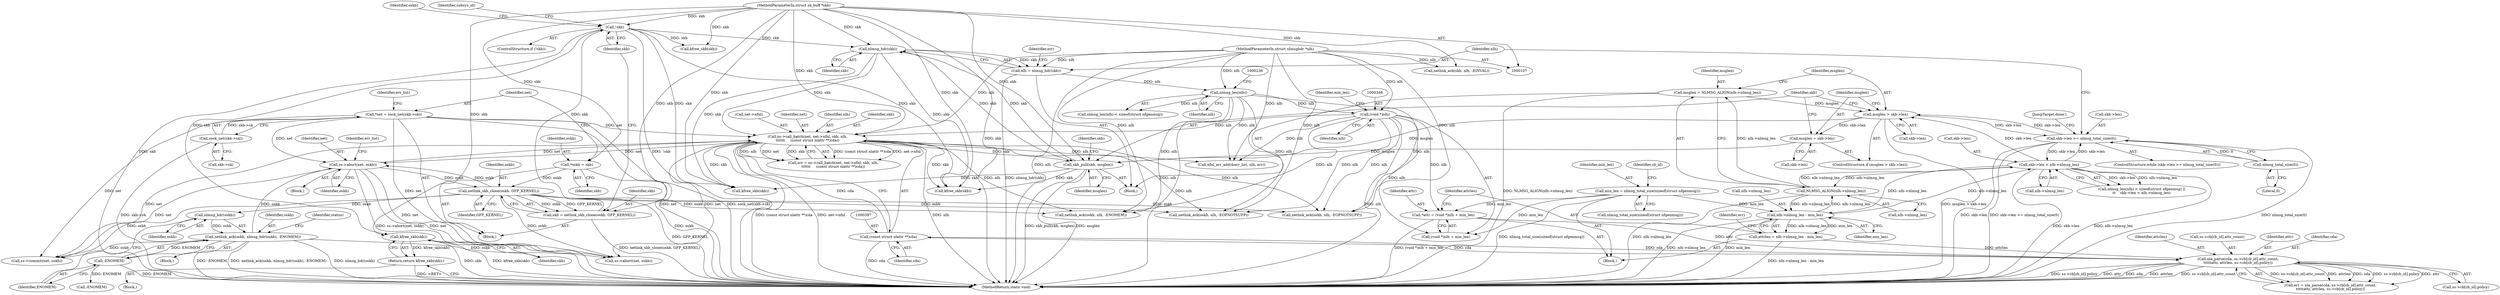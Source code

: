 digraph "1_linux_c58d6c93680f28ac58984af61d0a7ebf4319c241@API" {
"1000190" [label="(Call,kfree_skb(skb))"];
"1000149" [label="(Call,!skb)"];
"1000143" [label="(Call,skb = netlink_skb_clone(oskb, GFP_KERNEL))"];
"1000145" [label="(Call,netlink_skb_clone(oskb, GFP_KERNEL))"];
"1000113" [label="(Call,*oskb = skb)"];
"1000108" [label="(MethodParameterIn,struct sk_buff *skb)"];
"1000473" [label="(Call,ss->abort(net, oskb))"];
"1000117" [label="(Call,*net = sock_net(skb->sk))"];
"1000119" [label="(Call,sock_net(skb->sk))"];
"1000389" [label="(Call,nc->call_batch(net, net->nfnl, skb, nlh,\n\t\t\t\t\t\t     (const struct nlattr **)cda))"];
"1000225" [label="(Call,nlmsg_hdr(skb))"];
"1000464" [label="(Call,skb_pull(skb, msglen))"];
"1000454" [label="(Call,msglen > skb->len)"];
"1000447" [label="(Call,msglen = NLMSG_ALIGN(nlh->nlmsg_len))"];
"1000449" [label="(Call,NLMSG_ALIGN(nlh->nlmsg_len))"];
"1000352" [label="(Call,nlh->nlmsg_len - min_len)"];
"1000237" [label="(Call,skb->len < nlh->nlmsg_len)"];
"1000214" [label="(Call,skb->len >= nlmsg_total_size(0))"];
"1000218" [label="(Call,nlmsg_total_size(0))"];
"1000328" [label="(Call,min_len = nlmsg_total_size(sizeof(struct nfgenmsg)))"];
"1000459" [label="(Call,msglen = skb->len)"];
"1000345" [label="(Call,(void *)nlh)"];
"1000233" [label="(Call,nlmsg_len(nlh))"];
"1000223" [label="(Call,nlh = nlmsg_hdr(skb))"];
"1000109" [label="(MethodParameterIn,struct nlmsghdr *nlh)"];
"1000396" [label="(Call,(const struct nlattr **)cda)"];
"1000359" [label="(Call,nla_parse(cda, ss->cb[cb_id].attr_count,\n\t\t\t\t\tattr, attrlen, ss->cb[cb_id].policy))"];
"1000342" [label="(Call,*attr = (void *)nlh + min_len)"];
"1000350" [label="(Call,attrlen = nlh->nlmsg_len - min_len)"];
"1000431" [label="(Call,netlink_ack(oskb, nlmsg_hdr(oskb), -ENOMEM))"];
"1000433" [label="(Call,nlmsg_hdr(oskb))"];
"1000435" [label="(Call,-ENOMEM)"];
"1000189" [label="(Return,return kfree_skb(skb);)"];
"1000224" [label="(Identifier,nlh)"];
"1000465" [label="(Identifier,skb)"];
"1000241" [label="(Call,nlh->nlmsg_len)"];
"1000438" [label="(Identifier,status)"];
"1000226" [label="(Identifier,skb)"];
"1000359" [label="(Call,nla_parse(cda, ss->cb[cb_id].attr_count,\n\t\t\t\t\tattr, attrlen, ss->cb[cb_id].policy))"];
"1000134" [label="(Call,netlink_ack(skb, nlh, -EINVAL))"];
"1000118" [label="(Identifier,net)"];
"1000335" [label="(Identifier,cb_id)"];
"1000357" [label="(Call,err = nla_parse(cda, ss->cb[cb_id].attr_count,\n\t\t\t\t\tattr, attrlen, ss->cb[cb_id].policy))"];
"1000369" [label="(Identifier,attrlen)"];
"1000472" [label="(Block,)"];
"1000213" [label="(ControlStructure,while (skb->len >= nlmsg_total_size(0)))"];
"1000233" [label="(Call,nlmsg_len(nlh))"];
"1000432" [label="(Identifier,oskb)"];
"1000473" [label="(Call,ss->abort(net, oskb))"];
"1000456" [label="(Call,skb->len)"];
"1000450" [label="(Call,nlh->nlmsg_len)"];
"1000109" [label="(MethodParameterIn,struct nlmsghdr *nlh)"];
"1000434" [label="(Identifier,oskb)"];
"1000225" [label="(Call,nlmsg_hdr(skb))"];
"1000506" [label="(MethodReturn,static void)"];
"1000181" [label="(Block,)"];
"1000460" [label="(Identifier,msglen)"];
"1000361" [label="(Call,ss->cb[cb_id].attr_count)"];
"1000330" [label="(Call,nlmsg_total_size(sizeof(struct nfgenmsg)))"];
"1000329" [label="(Identifier,min_len)"];
"1000152" [label="(Call,netlink_ack(oskb, nlh, -ENOMEM))"];
"1000115" [label="(Identifier,skb)"];
"1000433" [label="(Call,nlmsg_hdr(oskb))"];
"1000119" [label="(Call,sock_net(skb->sk))"];
"1000191" [label="(Identifier,skb)"];
"1000120" [label="(Call,skb->sk)"];
"1000144" [label="(Identifier,skb)"];
"1000345" [label="(Call,(void *)nlh)"];
"1000117" [label="(Call,*net = sock_net(skb->sk))"];
"1000189" [label="(Return,return kfree_skb(skb);)"];
"1000387" [label="(Call,err = nc->call_batch(net, net->nfnl, skb, nlh,\n\t\t\t\t\t\t     (const struct nlattr **)cda))"];
"1000352" [label="(Call,nlh->nlmsg_len - min_len)"];
"1000326" [label="(Block,)"];
"1000148" [label="(ControlStructure,if (!skb))"];
"1000228" [label="(Identifier,err)"];
"1000153" [label="(Identifier,oskb)"];
"1000350" [label="(Call,attrlen = nlh->nlmsg_len - min_len)"];
"1000232" [label="(Call,nlmsg_len(nlh) < sizeof(struct nfgenmsg))"];
"1000396" [label="(Call,(const struct nlattr **)cda)"];
"1000448" [label="(Identifier,msglen)"];
"1000216" [label="(Identifier,skb)"];
"1000427" [label="(Block,)"];
"1000474" [label="(Identifier,net)"];
"1000459" [label="(Call,msglen = skb->len)"];
"1000143" [label="(Call,skb = netlink_skb_clone(oskb, GFP_KERNEL))"];
"1000190" [label="(Call,kfree_skb(skb))"];
"1000455" [label="(Identifier,msglen)"];
"1000114" [label="(Identifier,oskb)"];
"1000461" [label="(Call,skb->len)"];
"1000184" [label="(Call,netlink_ack(oskb, nlh, -EOPNOTSUPP))"];
"1000435" [label="(Call,-ENOMEM)"];
"1000343" [label="(Identifier,attr)"];
"1000342" [label="(Call,*attr = (void *)nlh + min_len)"];
"1000155" [label="(Call,-ENOMEM)"];
"1000447" [label="(Call,msglen = NLMSG_ALIGN(nlh->nlmsg_len))"];
"1000211" [label="(Call,kfree_skb(skb))"];
"1000344" [label="(Call,(void *)nlh + min_len)"];
"1000234" [label="(Identifier,nlh)"];
"1000108" [label="(MethodParameterIn,struct sk_buff *skb)"];
"1000475" [label="(Identifier,oskb)"];
"1000126" [label="(Identifier,err_list)"];
"1000478" [label="(Identifier,err_list)"];
"1000431" [label="(Call,netlink_ack(oskb, nlmsg_hdr(oskb), -ENOMEM))"];
"1000146" [label="(Identifier,oskb)"];
"1000351" [label="(Identifier,attrlen)"];
"1000490" [label="(Call,ss->commit(net, oskb))"];
"1000158" [label="(Identifier,subsys_id)"];
"1000149" [label="(Call,!skb)"];
"1000238" [label="(Call,skb->len)"];
"1000223" [label="(Call,nlh = nlmsg_hdr(skb))"];
"1000467" [label="(JumpTarget,done:)"];
"1000495" [label="(Call,ss->abort(net, oskb))"];
"1000147" [label="(Identifier,GFP_KERNEL)"];
"1000394" [label="(Identifier,skb)"];
"1000449" [label="(Call,NLMSG_ALIGN(nlh->nlmsg_len))"];
"1000391" [label="(Call,net->nfnl)"];
"1000347" [label="(Identifier,nlh)"];
"1000464" [label="(Call,skb_pull(skb, msglen))"];
"1000348" [label="(Identifier,min_len)"];
"1000220" [label="(Block,)"];
"1000150" [label="(Identifier,skb)"];
"1000454" [label="(Call,msglen > skb->len)"];
"1000218" [label="(Call,nlmsg_total_size(0))"];
"1000436" [label="(Identifier,ENOMEM)"];
"1000389" [label="(Call,nc->call_batch(net, net->nfnl, skb, nlh,\n\t\t\t\t\t\t     (const struct nlattr **)cda))"];
"1000368" [label="(Identifier,attr)"];
"1000390" [label="(Identifier,net)"];
"1000453" [label="(ControlStructure,if (msglen > skb->len))"];
"1000219" [label="(Literal,0)"];
"1000145" [label="(Call,netlink_skb_clone(oskb, GFP_KERNEL))"];
"1000214" [label="(Call,skb->len >= nlmsg_total_size(0))"];
"1000395" [label="(Identifier,nlh)"];
"1000205" [label="(Call,netlink_ack(oskb, nlh, -EOPNOTSUPP))"];
"1000328" [label="(Call,min_len = nlmsg_total_size(sizeof(struct nfgenmsg)))"];
"1000466" [label="(Identifier,msglen)"];
"1000370" [label="(Call,ss->cb[cb_id].policy)"];
"1000356" [label="(Identifier,min_len)"];
"1000111" [label="(Block,)"];
"1000358" [label="(Identifier,err)"];
"1000231" [label="(Call,nlmsg_len(nlh) < sizeof(struct nfgenmsg) ||\n\t\t    skb->len < nlh->nlmsg_len)"];
"1000215" [label="(Call,skb->len)"];
"1000237" [label="(Call,skb->len < nlh->nlmsg_len)"];
"1000113" [label="(Call,*oskb = skb)"];
"1000504" [label="(Call,kfree_skb(skb))"];
"1000421" [label="(Call,nfnl_err_add(&err_list, nlh, err))"];
"1000398" [label="(Identifier,cda)"];
"1000360" [label="(Identifier,cda)"];
"1000353" [label="(Call,nlh->nlmsg_len)"];
"1000481" [label="(Call,kfree_skb(skb))"];
"1000190" -> "1000189"  [label="AST: "];
"1000190" -> "1000191"  [label="CFG: "];
"1000191" -> "1000190"  [label="AST: "];
"1000189" -> "1000190"  [label="CFG: "];
"1000190" -> "1000506"  [label="DDG: kfree_skb(skb)"];
"1000190" -> "1000506"  [label="DDG: skb"];
"1000190" -> "1000189"  [label="DDG: kfree_skb(skb)"];
"1000149" -> "1000190"  [label="DDG: skb"];
"1000108" -> "1000190"  [label="DDG: skb"];
"1000149" -> "1000148"  [label="AST: "];
"1000149" -> "1000150"  [label="CFG: "];
"1000150" -> "1000149"  [label="AST: "];
"1000153" -> "1000149"  [label="CFG: "];
"1000158" -> "1000149"  [label="CFG: "];
"1000149" -> "1000506"  [label="DDG: !skb"];
"1000149" -> "1000506"  [label="DDG: skb"];
"1000143" -> "1000149"  [label="DDG: skb"];
"1000108" -> "1000149"  [label="DDG: skb"];
"1000149" -> "1000211"  [label="DDG: skb"];
"1000149" -> "1000225"  [label="DDG: skb"];
"1000149" -> "1000481"  [label="DDG: skb"];
"1000149" -> "1000504"  [label="DDG: skb"];
"1000143" -> "1000111"  [label="AST: "];
"1000143" -> "1000145"  [label="CFG: "];
"1000144" -> "1000143"  [label="AST: "];
"1000145" -> "1000143"  [label="AST: "];
"1000150" -> "1000143"  [label="CFG: "];
"1000143" -> "1000506"  [label="DDG: netlink_skb_clone(oskb, GFP_KERNEL)"];
"1000145" -> "1000143"  [label="DDG: oskb"];
"1000145" -> "1000143"  [label="DDG: GFP_KERNEL"];
"1000108" -> "1000143"  [label="DDG: skb"];
"1000145" -> "1000147"  [label="CFG: "];
"1000146" -> "1000145"  [label="AST: "];
"1000147" -> "1000145"  [label="AST: "];
"1000145" -> "1000506"  [label="DDG: GFP_KERNEL"];
"1000113" -> "1000145"  [label="DDG: oskb"];
"1000473" -> "1000145"  [label="DDG: oskb"];
"1000145" -> "1000152"  [label="DDG: oskb"];
"1000145" -> "1000184"  [label="DDG: oskb"];
"1000145" -> "1000205"  [label="DDG: oskb"];
"1000145" -> "1000433"  [label="DDG: oskb"];
"1000145" -> "1000473"  [label="DDG: oskb"];
"1000145" -> "1000490"  [label="DDG: oskb"];
"1000145" -> "1000495"  [label="DDG: oskb"];
"1000113" -> "1000111"  [label="AST: "];
"1000113" -> "1000115"  [label="CFG: "];
"1000114" -> "1000113"  [label="AST: "];
"1000115" -> "1000113"  [label="AST: "];
"1000118" -> "1000113"  [label="CFG: "];
"1000113" -> "1000506"  [label="DDG: oskb"];
"1000108" -> "1000113"  [label="DDG: skb"];
"1000108" -> "1000107"  [label="AST: "];
"1000108" -> "1000506"  [label="DDG: skb"];
"1000108" -> "1000134"  [label="DDG: skb"];
"1000108" -> "1000211"  [label="DDG: skb"];
"1000108" -> "1000225"  [label="DDG: skb"];
"1000108" -> "1000389"  [label="DDG: skb"];
"1000108" -> "1000464"  [label="DDG: skb"];
"1000108" -> "1000481"  [label="DDG: skb"];
"1000108" -> "1000504"  [label="DDG: skb"];
"1000473" -> "1000472"  [label="AST: "];
"1000473" -> "1000475"  [label="CFG: "];
"1000474" -> "1000473"  [label="AST: "];
"1000475" -> "1000473"  [label="AST: "];
"1000478" -> "1000473"  [label="CFG: "];
"1000473" -> "1000506"  [label="DDG: net"];
"1000473" -> "1000506"  [label="DDG: ss->abort(net, oskb)"];
"1000473" -> "1000389"  [label="DDG: net"];
"1000117" -> "1000473"  [label="DDG: net"];
"1000389" -> "1000473"  [label="DDG: net"];
"1000431" -> "1000473"  [label="DDG: oskb"];
"1000473" -> "1000490"  [label="DDG: net"];
"1000473" -> "1000495"  [label="DDG: net"];
"1000117" -> "1000111"  [label="AST: "];
"1000117" -> "1000119"  [label="CFG: "];
"1000118" -> "1000117"  [label="AST: "];
"1000119" -> "1000117"  [label="AST: "];
"1000126" -> "1000117"  [label="CFG: "];
"1000117" -> "1000506"  [label="DDG: net"];
"1000117" -> "1000506"  [label="DDG: sock_net(skb->sk)"];
"1000119" -> "1000117"  [label="DDG: skb->sk"];
"1000117" -> "1000389"  [label="DDG: net"];
"1000117" -> "1000490"  [label="DDG: net"];
"1000117" -> "1000495"  [label="DDG: net"];
"1000119" -> "1000120"  [label="CFG: "];
"1000120" -> "1000119"  [label="AST: "];
"1000119" -> "1000506"  [label="DDG: skb->sk"];
"1000389" -> "1000387"  [label="AST: "];
"1000389" -> "1000396"  [label="CFG: "];
"1000390" -> "1000389"  [label="AST: "];
"1000391" -> "1000389"  [label="AST: "];
"1000394" -> "1000389"  [label="AST: "];
"1000395" -> "1000389"  [label="AST: "];
"1000396" -> "1000389"  [label="AST: "];
"1000387" -> "1000389"  [label="CFG: "];
"1000389" -> "1000506"  [label="DDG: (const struct nlattr **)cda"];
"1000389" -> "1000506"  [label="DDG: net->nfnl"];
"1000389" -> "1000506"  [label="DDG: nlh"];
"1000389" -> "1000152"  [label="DDG: nlh"];
"1000389" -> "1000184"  [label="DDG: nlh"];
"1000389" -> "1000205"  [label="DDG: nlh"];
"1000389" -> "1000387"  [label="DDG: (const struct nlattr **)cda"];
"1000389" -> "1000387"  [label="DDG: net->nfnl"];
"1000389" -> "1000387"  [label="DDG: nlh"];
"1000389" -> "1000387"  [label="DDG: net"];
"1000389" -> "1000387"  [label="DDG: skb"];
"1000225" -> "1000389"  [label="DDG: skb"];
"1000345" -> "1000389"  [label="DDG: nlh"];
"1000109" -> "1000389"  [label="DDG: nlh"];
"1000396" -> "1000389"  [label="DDG: cda"];
"1000389" -> "1000421"  [label="DDG: nlh"];
"1000389" -> "1000464"  [label="DDG: skb"];
"1000389" -> "1000481"  [label="DDG: skb"];
"1000389" -> "1000490"  [label="DDG: net"];
"1000389" -> "1000495"  [label="DDG: net"];
"1000389" -> "1000504"  [label="DDG: skb"];
"1000225" -> "1000223"  [label="AST: "];
"1000225" -> "1000226"  [label="CFG: "];
"1000226" -> "1000225"  [label="AST: "];
"1000223" -> "1000225"  [label="CFG: "];
"1000225" -> "1000223"  [label="DDG: skb"];
"1000464" -> "1000225"  [label="DDG: skb"];
"1000225" -> "1000464"  [label="DDG: skb"];
"1000225" -> "1000481"  [label="DDG: skb"];
"1000225" -> "1000504"  [label="DDG: skb"];
"1000464" -> "1000220"  [label="AST: "];
"1000464" -> "1000466"  [label="CFG: "];
"1000465" -> "1000464"  [label="AST: "];
"1000466" -> "1000464"  [label="AST: "];
"1000216" -> "1000464"  [label="CFG: "];
"1000464" -> "1000506"  [label="DDG: skb_pull(skb, msglen)"];
"1000464" -> "1000506"  [label="DDG: msglen"];
"1000454" -> "1000464"  [label="DDG: msglen"];
"1000459" -> "1000464"  [label="DDG: msglen"];
"1000464" -> "1000481"  [label="DDG: skb"];
"1000464" -> "1000504"  [label="DDG: skb"];
"1000454" -> "1000453"  [label="AST: "];
"1000454" -> "1000456"  [label="CFG: "];
"1000455" -> "1000454"  [label="AST: "];
"1000456" -> "1000454"  [label="AST: "];
"1000460" -> "1000454"  [label="CFG: "];
"1000465" -> "1000454"  [label="CFG: "];
"1000454" -> "1000506"  [label="DDG: msglen > skb->len"];
"1000454" -> "1000214"  [label="DDG: skb->len"];
"1000447" -> "1000454"  [label="DDG: msglen"];
"1000237" -> "1000454"  [label="DDG: skb->len"];
"1000214" -> "1000454"  [label="DDG: skb->len"];
"1000454" -> "1000459"  [label="DDG: skb->len"];
"1000447" -> "1000220"  [label="AST: "];
"1000447" -> "1000449"  [label="CFG: "];
"1000448" -> "1000447"  [label="AST: "];
"1000449" -> "1000447"  [label="AST: "];
"1000455" -> "1000447"  [label="CFG: "];
"1000447" -> "1000506"  [label="DDG: NLMSG_ALIGN(nlh->nlmsg_len)"];
"1000449" -> "1000447"  [label="DDG: nlh->nlmsg_len"];
"1000449" -> "1000450"  [label="CFG: "];
"1000450" -> "1000449"  [label="AST: "];
"1000449" -> "1000506"  [label="DDG: nlh->nlmsg_len"];
"1000449" -> "1000237"  [label="DDG: nlh->nlmsg_len"];
"1000449" -> "1000352"  [label="DDG: nlh->nlmsg_len"];
"1000352" -> "1000449"  [label="DDG: nlh->nlmsg_len"];
"1000237" -> "1000449"  [label="DDG: nlh->nlmsg_len"];
"1000352" -> "1000350"  [label="AST: "];
"1000352" -> "1000356"  [label="CFG: "];
"1000353" -> "1000352"  [label="AST: "];
"1000356" -> "1000352"  [label="AST: "];
"1000350" -> "1000352"  [label="CFG: "];
"1000352" -> "1000506"  [label="DDG: min_len"];
"1000352" -> "1000506"  [label="DDG: nlh->nlmsg_len"];
"1000352" -> "1000237"  [label="DDG: nlh->nlmsg_len"];
"1000352" -> "1000350"  [label="DDG: nlh->nlmsg_len"];
"1000352" -> "1000350"  [label="DDG: min_len"];
"1000237" -> "1000352"  [label="DDG: nlh->nlmsg_len"];
"1000328" -> "1000352"  [label="DDG: min_len"];
"1000237" -> "1000231"  [label="AST: "];
"1000237" -> "1000241"  [label="CFG: "];
"1000238" -> "1000237"  [label="AST: "];
"1000241" -> "1000237"  [label="AST: "];
"1000231" -> "1000237"  [label="CFG: "];
"1000237" -> "1000506"  [label="DDG: skb->len"];
"1000237" -> "1000506"  [label="DDG: nlh->nlmsg_len"];
"1000237" -> "1000214"  [label="DDG: skb->len"];
"1000237" -> "1000231"  [label="DDG: skb->len"];
"1000237" -> "1000231"  [label="DDG: nlh->nlmsg_len"];
"1000214" -> "1000237"  [label="DDG: skb->len"];
"1000214" -> "1000213"  [label="AST: "];
"1000214" -> "1000218"  [label="CFG: "];
"1000215" -> "1000214"  [label="AST: "];
"1000218" -> "1000214"  [label="AST: "];
"1000224" -> "1000214"  [label="CFG: "];
"1000467" -> "1000214"  [label="CFG: "];
"1000214" -> "1000506"  [label="DDG: skb->len >= nlmsg_total_size(0)"];
"1000214" -> "1000506"  [label="DDG: nlmsg_total_size(0)"];
"1000214" -> "1000506"  [label="DDG: skb->len"];
"1000218" -> "1000214"  [label="DDG: 0"];
"1000218" -> "1000219"  [label="CFG: "];
"1000219" -> "1000218"  [label="AST: "];
"1000328" -> "1000326"  [label="AST: "];
"1000328" -> "1000330"  [label="CFG: "];
"1000329" -> "1000328"  [label="AST: "];
"1000330" -> "1000328"  [label="AST: "];
"1000335" -> "1000328"  [label="CFG: "];
"1000328" -> "1000506"  [label="DDG: nlmsg_total_size(sizeof(struct nfgenmsg))"];
"1000328" -> "1000342"  [label="DDG: min_len"];
"1000328" -> "1000344"  [label="DDG: min_len"];
"1000459" -> "1000453"  [label="AST: "];
"1000459" -> "1000461"  [label="CFG: "];
"1000460" -> "1000459"  [label="AST: "];
"1000461" -> "1000459"  [label="AST: "];
"1000465" -> "1000459"  [label="CFG: "];
"1000345" -> "1000344"  [label="AST: "];
"1000345" -> "1000347"  [label="CFG: "];
"1000346" -> "1000345"  [label="AST: "];
"1000347" -> "1000345"  [label="AST: "];
"1000348" -> "1000345"  [label="CFG: "];
"1000345" -> "1000506"  [label="DDG: nlh"];
"1000345" -> "1000152"  [label="DDG: nlh"];
"1000345" -> "1000184"  [label="DDG: nlh"];
"1000345" -> "1000205"  [label="DDG: nlh"];
"1000345" -> "1000342"  [label="DDG: nlh"];
"1000345" -> "1000344"  [label="DDG: nlh"];
"1000233" -> "1000345"  [label="DDG: nlh"];
"1000109" -> "1000345"  [label="DDG: nlh"];
"1000345" -> "1000421"  [label="DDG: nlh"];
"1000233" -> "1000232"  [label="AST: "];
"1000233" -> "1000234"  [label="CFG: "];
"1000234" -> "1000233"  [label="AST: "];
"1000236" -> "1000233"  [label="CFG: "];
"1000233" -> "1000506"  [label="DDG: nlh"];
"1000233" -> "1000152"  [label="DDG: nlh"];
"1000233" -> "1000184"  [label="DDG: nlh"];
"1000233" -> "1000205"  [label="DDG: nlh"];
"1000233" -> "1000232"  [label="DDG: nlh"];
"1000223" -> "1000233"  [label="DDG: nlh"];
"1000109" -> "1000233"  [label="DDG: nlh"];
"1000233" -> "1000421"  [label="DDG: nlh"];
"1000223" -> "1000220"  [label="AST: "];
"1000224" -> "1000223"  [label="AST: "];
"1000228" -> "1000223"  [label="CFG: "];
"1000223" -> "1000506"  [label="DDG: nlmsg_hdr(skb)"];
"1000109" -> "1000223"  [label="DDG: nlh"];
"1000109" -> "1000107"  [label="AST: "];
"1000109" -> "1000506"  [label="DDG: nlh"];
"1000109" -> "1000134"  [label="DDG: nlh"];
"1000109" -> "1000152"  [label="DDG: nlh"];
"1000109" -> "1000184"  [label="DDG: nlh"];
"1000109" -> "1000205"  [label="DDG: nlh"];
"1000109" -> "1000421"  [label="DDG: nlh"];
"1000396" -> "1000398"  [label="CFG: "];
"1000397" -> "1000396"  [label="AST: "];
"1000398" -> "1000396"  [label="AST: "];
"1000396" -> "1000506"  [label="DDG: cda"];
"1000396" -> "1000359"  [label="DDG: cda"];
"1000359" -> "1000396"  [label="DDG: cda"];
"1000359" -> "1000357"  [label="AST: "];
"1000359" -> "1000370"  [label="CFG: "];
"1000360" -> "1000359"  [label="AST: "];
"1000361" -> "1000359"  [label="AST: "];
"1000368" -> "1000359"  [label="AST: "];
"1000369" -> "1000359"  [label="AST: "];
"1000370" -> "1000359"  [label="AST: "];
"1000357" -> "1000359"  [label="CFG: "];
"1000359" -> "1000506"  [label="DDG: attrlen"];
"1000359" -> "1000506"  [label="DDG: ss->cb[cb_id].attr_count"];
"1000359" -> "1000506"  [label="DDG: ss->cb[cb_id].policy"];
"1000359" -> "1000506"  [label="DDG: attr"];
"1000359" -> "1000506"  [label="DDG: cda"];
"1000359" -> "1000357"  [label="DDG: ss->cb[cb_id].attr_count"];
"1000359" -> "1000357"  [label="DDG: attrlen"];
"1000359" -> "1000357"  [label="DDG: cda"];
"1000359" -> "1000357"  [label="DDG: ss->cb[cb_id].policy"];
"1000359" -> "1000357"  [label="DDG: attr"];
"1000342" -> "1000359"  [label="DDG: attr"];
"1000350" -> "1000359"  [label="DDG: attrlen"];
"1000342" -> "1000326"  [label="AST: "];
"1000342" -> "1000344"  [label="CFG: "];
"1000343" -> "1000342"  [label="AST: "];
"1000344" -> "1000342"  [label="AST: "];
"1000351" -> "1000342"  [label="CFG: "];
"1000342" -> "1000506"  [label="DDG: (void *)nlh + min_len"];
"1000350" -> "1000326"  [label="AST: "];
"1000351" -> "1000350"  [label="AST: "];
"1000358" -> "1000350"  [label="CFG: "];
"1000350" -> "1000506"  [label="DDG: nlh->nlmsg_len - min_len"];
"1000431" -> "1000427"  [label="AST: "];
"1000431" -> "1000435"  [label="CFG: "];
"1000432" -> "1000431"  [label="AST: "];
"1000433" -> "1000431"  [label="AST: "];
"1000435" -> "1000431"  [label="AST: "];
"1000438" -> "1000431"  [label="CFG: "];
"1000431" -> "1000506"  [label="DDG: netlink_ack(oskb, nlmsg_hdr(oskb), -ENOMEM)"];
"1000431" -> "1000506"  [label="DDG: nlmsg_hdr(oskb)"];
"1000431" -> "1000506"  [label="DDG: -ENOMEM"];
"1000433" -> "1000431"  [label="DDG: oskb"];
"1000435" -> "1000431"  [label="DDG: ENOMEM"];
"1000431" -> "1000490"  [label="DDG: oskb"];
"1000431" -> "1000495"  [label="DDG: oskb"];
"1000433" -> "1000434"  [label="CFG: "];
"1000434" -> "1000433"  [label="AST: "];
"1000436" -> "1000433"  [label="CFG: "];
"1000435" -> "1000436"  [label="CFG: "];
"1000436" -> "1000435"  [label="AST: "];
"1000435" -> "1000506"  [label="DDG: ENOMEM"];
"1000435" -> "1000155"  [label="DDG: ENOMEM"];
"1000189" -> "1000181"  [label="AST: "];
"1000506" -> "1000189"  [label="CFG: "];
"1000189" -> "1000506"  [label="DDG: <RET>"];
}
